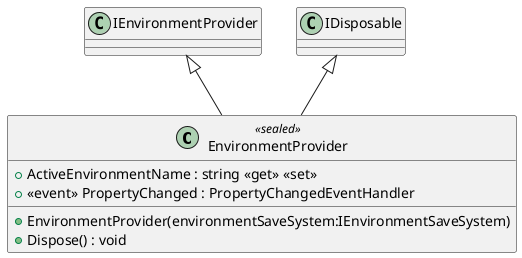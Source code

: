 @startuml
class EnvironmentProvider <<sealed>> {
    + EnvironmentProvider(environmentSaveSystem:IEnvironmentSaveSystem)
    + ActiveEnvironmentName : string <<get>> <<set>>
    +  <<event>> PropertyChanged : PropertyChangedEventHandler 
    + Dispose() : void
}
IEnvironmentProvider <|-- EnvironmentProvider
IDisposable <|-- EnvironmentProvider
@enduml
